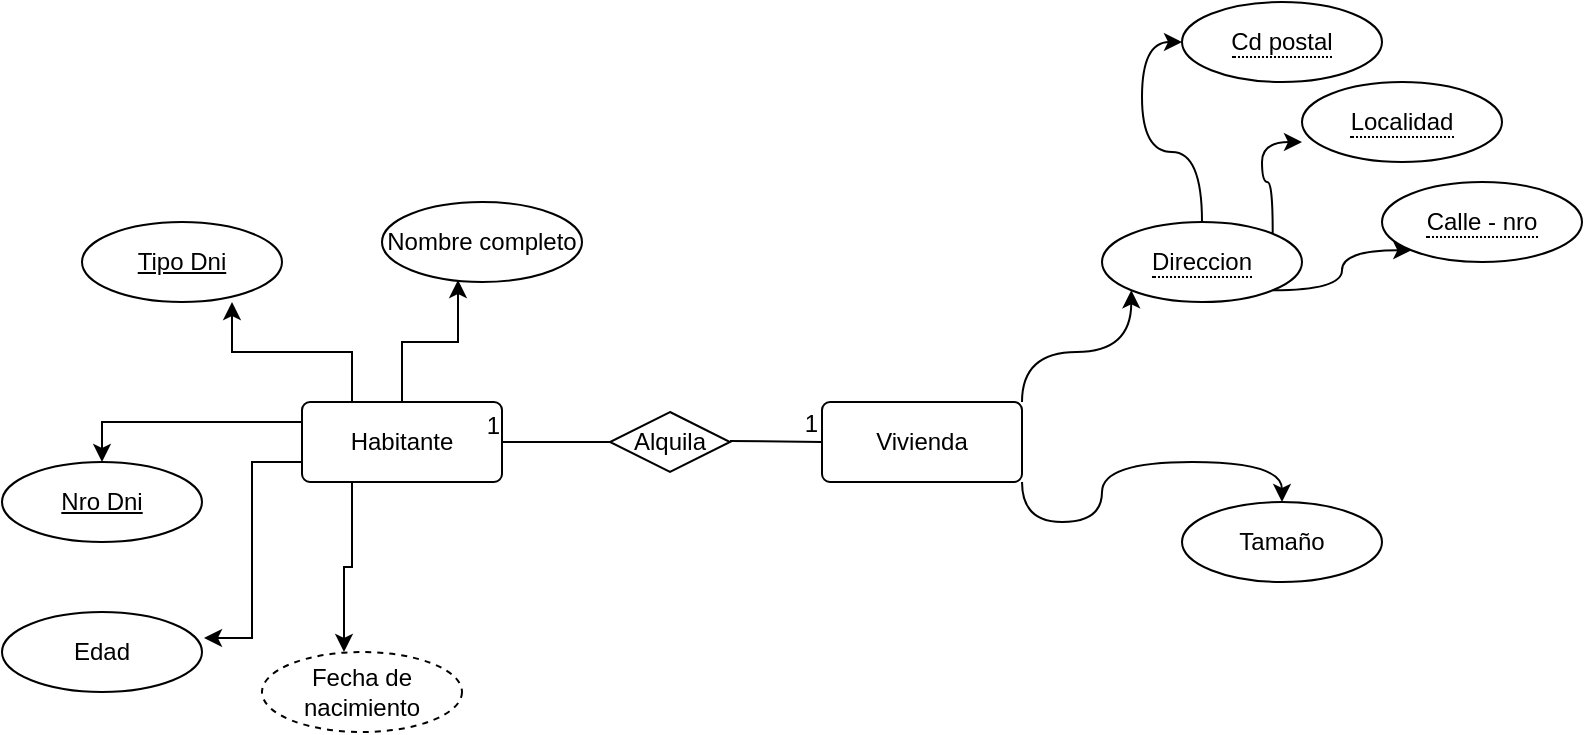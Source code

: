 <mxfile version="28.1.2">
  <diagram id="T-T4Ht-YiC5xqRJg1iFR" name="Página-1">
    <mxGraphModel dx="1426" dy="785" grid="1" gridSize="10" guides="1" tooltips="1" connect="1" arrows="1" fold="1" page="1" pageScale="1" pageWidth="827" pageHeight="1169" math="0" shadow="0">
      <root>
        <mxCell id="0" />
        <mxCell id="1" parent="0" />
        <mxCell id="YKYcJTONPcuPjy2MtPMy-22" style="edgeStyle=orthogonalEdgeStyle;rounded=0;orthogonalLoop=1;jettySize=auto;html=1;exitX=0;exitY=0.25;exitDx=0;exitDy=0;entryX=0.5;entryY=0;entryDx=0;entryDy=0;" edge="1" parent="1" source="YKYcJTONPcuPjy2MtPMy-23" target="YKYcJTONPcuPjy2MtPMy-28">
          <mxGeometry relative="1" as="geometry" />
        </mxCell>
        <mxCell id="YKYcJTONPcuPjy2MtPMy-23" value="Habitante" style="rounded=1;arcSize=10;whiteSpace=wrap;html=1;align=center;" vertex="1" parent="1">
          <mxGeometry x="510" y="370" width="100" height="40" as="geometry" />
        </mxCell>
        <mxCell id="YKYcJTONPcuPjy2MtPMy-24" style="edgeStyle=orthogonalEdgeStyle;rounded=0;orthogonalLoop=1;jettySize=auto;html=1;exitX=1;exitY=0;exitDx=0;exitDy=0;entryX=0;entryY=1;entryDx=0;entryDy=0;curved=1;" edge="1" parent="1" source="YKYcJTONPcuPjy2MtPMy-26" target="YKYcJTONPcuPjy2MtPMy-34">
          <mxGeometry relative="1" as="geometry" />
        </mxCell>
        <mxCell id="YKYcJTONPcuPjy2MtPMy-25" style="edgeStyle=orthogonalEdgeStyle;rounded=0;orthogonalLoop=1;jettySize=auto;html=1;exitX=1;exitY=1;exitDx=0;exitDy=0;entryX=0.5;entryY=0;entryDx=0;entryDy=0;curved=1;" edge="1" parent="1" source="YKYcJTONPcuPjy2MtPMy-26" target="YKYcJTONPcuPjy2MtPMy-39">
          <mxGeometry relative="1" as="geometry" />
        </mxCell>
        <mxCell id="YKYcJTONPcuPjy2MtPMy-26" value="Vivienda" style="rounded=1;arcSize=10;whiteSpace=wrap;html=1;align=center;" vertex="1" parent="1">
          <mxGeometry x="770" y="370" width="100" height="40" as="geometry" />
        </mxCell>
        <mxCell id="YKYcJTONPcuPjy2MtPMy-27" value="Tipo Dni" style="ellipse;whiteSpace=wrap;html=1;align=center;fontStyle=4;" vertex="1" parent="1">
          <mxGeometry x="400" y="280" width="100" height="40" as="geometry" />
        </mxCell>
        <mxCell id="YKYcJTONPcuPjy2MtPMy-28" value="Nro Dni" style="ellipse;whiteSpace=wrap;html=1;align=center;fontStyle=4;" vertex="1" parent="1">
          <mxGeometry x="360" y="400" width="100" height="40" as="geometry" />
        </mxCell>
        <mxCell id="YKYcJTONPcuPjy2MtPMy-29" value="Nombre completo" style="ellipse;whiteSpace=wrap;html=1;align=center;" vertex="1" parent="1">
          <mxGeometry x="550" y="270" width="100" height="40" as="geometry" />
        </mxCell>
        <mxCell id="YKYcJTONPcuPjy2MtPMy-30" value="Fecha de nacimiento" style="ellipse;whiteSpace=wrap;html=1;align=center;dashed=1;" vertex="1" parent="1">
          <mxGeometry x="490" y="495" width="100" height="40" as="geometry" />
        </mxCell>
        <mxCell id="YKYcJTONPcuPjy2MtPMy-31" value="Edad" style="ellipse;whiteSpace=wrap;html=1;align=center;" vertex="1" parent="1">
          <mxGeometry x="360" y="475" width="100" height="40" as="geometry" />
        </mxCell>
        <mxCell id="YKYcJTONPcuPjy2MtPMy-32" style="edgeStyle=orthogonalEdgeStyle;rounded=0;orthogonalLoop=1;jettySize=auto;html=1;exitX=0.5;exitY=0;exitDx=0;exitDy=0;entryX=0;entryY=0.5;entryDx=0;entryDy=0;curved=1;" edge="1" parent="1" source="YKYcJTONPcuPjy2MtPMy-34" target="YKYcJTONPcuPjy2MtPMy-35">
          <mxGeometry relative="1" as="geometry" />
        </mxCell>
        <mxCell id="YKYcJTONPcuPjy2MtPMy-33" style="edgeStyle=orthogonalEdgeStyle;rounded=0;orthogonalLoop=1;jettySize=auto;html=1;exitX=1;exitY=1;exitDx=0;exitDy=0;entryX=0;entryY=1;entryDx=0;entryDy=0;curved=1;" edge="1" parent="1" source="YKYcJTONPcuPjy2MtPMy-34" target="YKYcJTONPcuPjy2MtPMy-37">
          <mxGeometry relative="1" as="geometry" />
        </mxCell>
        <mxCell id="YKYcJTONPcuPjy2MtPMy-34" value="&lt;span style=&quot;border-bottom: 1px dotted&quot;&gt;Direccion&lt;/span&gt;" style="ellipse;whiteSpace=wrap;html=1;align=center;" vertex="1" parent="1">
          <mxGeometry x="910" y="280" width="100" height="40" as="geometry" />
        </mxCell>
        <mxCell id="YKYcJTONPcuPjy2MtPMy-35" value="&lt;span style=&quot;border-bottom: 1px dotted&quot;&gt;Cd postal&lt;/span&gt;" style="ellipse;whiteSpace=wrap;html=1;align=center;" vertex="1" parent="1">
          <mxGeometry x="950" y="170" width="100" height="40" as="geometry" />
        </mxCell>
        <mxCell id="YKYcJTONPcuPjy2MtPMy-36" value="&lt;span style=&quot;border-bottom: 1px dotted&quot;&gt;Localidad&lt;/span&gt;" style="ellipse;whiteSpace=wrap;html=1;align=center;" vertex="1" parent="1">
          <mxGeometry x="1010" y="210" width="100" height="40" as="geometry" />
        </mxCell>
        <mxCell id="YKYcJTONPcuPjy2MtPMy-37" value="&lt;span style=&quot;border-bottom: 1px dotted&quot;&gt;Calle - nro&lt;/span&gt;" style="ellipse;whiteSpace=wrap;html=1;align=center;" vertex="1" parent="1">
          <mxGeometry x="1050" y="260" width="100" height="40" as="geometry" />
        </mxCell>
        <mxCell id="YKYcJTONPcuPjy2MtPMy-38" style="edgeStyle=orthogonalEdgeStyle;rounded=0;orthogonalLoop=1;jettySize=auto;html=1;exitX=1;exitY=0;exitDx=0;exitDy=0;entryX=0;entryY=0.75;entryDx=0;entryDy=0;entryPerimeter=0;curved=1;" edge="1" parent="1" source="YKYcJTONPcuPjy2MtPMy-34" target="YKYcJTONPcuPjy2MtPMy-36">
          <mxGeometry relative="1" as="geometry" />
        </mxCell>
        <mxCell id="YKYcJTONPcuPjy2MtPMy-39" value="Tamaño" style="ellipse;whiteSpace=wrap;html=1;align=center;" vertex="1" parent="1">
          <mxGeometry x="950" y="420" width="100" height="40" as="geometry" />
        </mxCell>
        <mxCell id="YKYcJTONPcuPjy2MtPMy-40" style="edgeStyle=orthogonalEdgeStyle;rounded=0;orthogonalLoop=1;jettySize=auto;html=1;exitX=0.5;exitY=0;exitDx=0;exitDy=0;entryX=0.38;entryY=0.975;entryDx=0;entryDy=0;entryPerimeter=0;" edge="1" parent="1" source="YKYcJTONPcuPjy2MtPMy-23" target="YKYcJTONPcuPjy2MtPMy-29">
          <mxGeometry relative="1" as="geometry" />
        </mxCell>
        <mxCell id="YKYcJTONPcuPjy2MtPMy-41" style="edgeStyle=orthogonalEdgeStyle;rounded=0;orthogonalLoop=1;jettySize=auto;html=1;exitX=0.25;exitY=0;exitDx=0;exitDy=0;entryX=0.75;entryY=1;entryDx=0;entryDy=0;entryPerimeter=0;" edge="1" parent="1" source="YKYcJTONPcuPjy2MtPMy-23" target="YKYcJTONPcuPjy2MtPMy-27">
          <mxGeometry relative="1" as="geometry" />
        </mxCell>
        <mxCell id="YKYcJTONPcuPjy2MtPMy-42" style="edgeStyle=orthogonalEdgeStyle;rounded=0;orthogonalLoop=1;jettySize=auto;html=1;exitX=0;exitY=0.75;exitDx=0;exitDy=0;entryX=1.01;entryY=0.325;entryDx=0;entryDy=0;entryPerimeter=0;" edge="1" parent="1" source="YKYcJTONPcuPjy2MtPMy-23" target="YKYcJTONPcuPjy2MtPMy-31">
          <mxGeometry relative="1" as="geometry" />
        </mxCell>
        <mxCell id="YKYcJTONPcuPjy2MtPMy-43" style="edgeStyle=orthogonalEdgeStyle;rounded=0;orthogonalLoop=1;jettySize=auto;html=1;exitX=0.25;exitY=1;exitDx=0;exitDy=0;entryX=0.41;entryY=0;entryDx=0;entryDy=0;entryPerimeter=0;" edge="1" parent="1" source="YKYcJTONPcuPjy2MtPMy-23" target="YKYcJTONPcuPjy2MtPMy-30">
          <mxGeometry relative="1" as="geometry" />
        </mxCell>
        <mxCell id="YKYcJTONPcuPjy2MtPMy-44" value="" style="endArrow=none;html=1;rounded=0;entryX=0;entryY=0.5;entryDx=0;entryDy=0;" edge="1" parent="1" target="YKYcJTONPcuPjy2MtPMy-45">
          <mxGeometry width="50" height="50" relative="1" as="geometry">
            <mxPoint x="690" y="390" as="sourcePoint" />
            <mxPoint x="770" y="390" as="targetPoint" />
          </mxGeometry>
        </mxCell>
        <mxCell id="YKYcJTONPcuPjy2MtPMy-45" value="Alquila" style="shape=rhombus;perimeter=rhombusPerimeter;whiteSpace=wrap;html=1;align=center;" vertex="1" parent="1">
          <mxGeometry x="664" y="375" width="60" height="30" as="geometry" />
        </mxCell>
        <mxCell id="YKYcJTONPcuPjy2MtPMy-46" value="" style="endArrow=none;html=1;rounded=0;" edge="1" parent="1">
          <mxGeometry relative="1" as="geometry">
            <mxPoint x="724" y="389.5" as="sourcePoint" />
            <mxPoint x="770" y="390" as="targetPoint" />
          </mxGeometry>
        </mxCell>
        <mxCell id="YKYcJTONPcuPjy2MtPMy-47" value="1" style="resizable=0;html=1;whiteSpace=wrap;align=right;verticalAlign=bottom;" connectable="0" vertex="1" parent="YKYcJTONPcuPjy2MtPMy-46">
          <mxGeometry x="1" relative="1" as="geometry" />
        </mxCell>
        <mxCell id="YKYcJTONPcuPjy2MtPMy-48" value="" style="endArrow=none;html=1;rounded=0;entryX=1;entryY=0.5;entryDx=0;entryDy=0;exitX=0;exitY=0.5;exitDx=0;exitDy=0;" edge="1" parent="1" source="YKYcJTONPcuPjy2MtPMy-45" target="YKYcJTONPcuPjy2MtPMy-23">
          <mxGeometry relative="1" as="geometry">
            <mxPoint x="670" y="460" as="sourcePoint" />
            <mxPoint x="710" y="480" as="targetPoint" />
          </mxGeometry>
        </mxCell>
        <mxCell id="YKYcJTONPcuPjy2MtPMy-49" value="1" style="resizable=0;html=1;whiteSpace=wrap;align=right;verticalAlign=bottom;" connectable="0" vertex="1" parent="YKYcJTONPcuPjy2MtPMy-48">
          <mxGeometry x="1" relative="1" as="geometry" />
        </mxCell>
      </root>
    </mxGraphModel>
  </diagram>
</mxfile>

